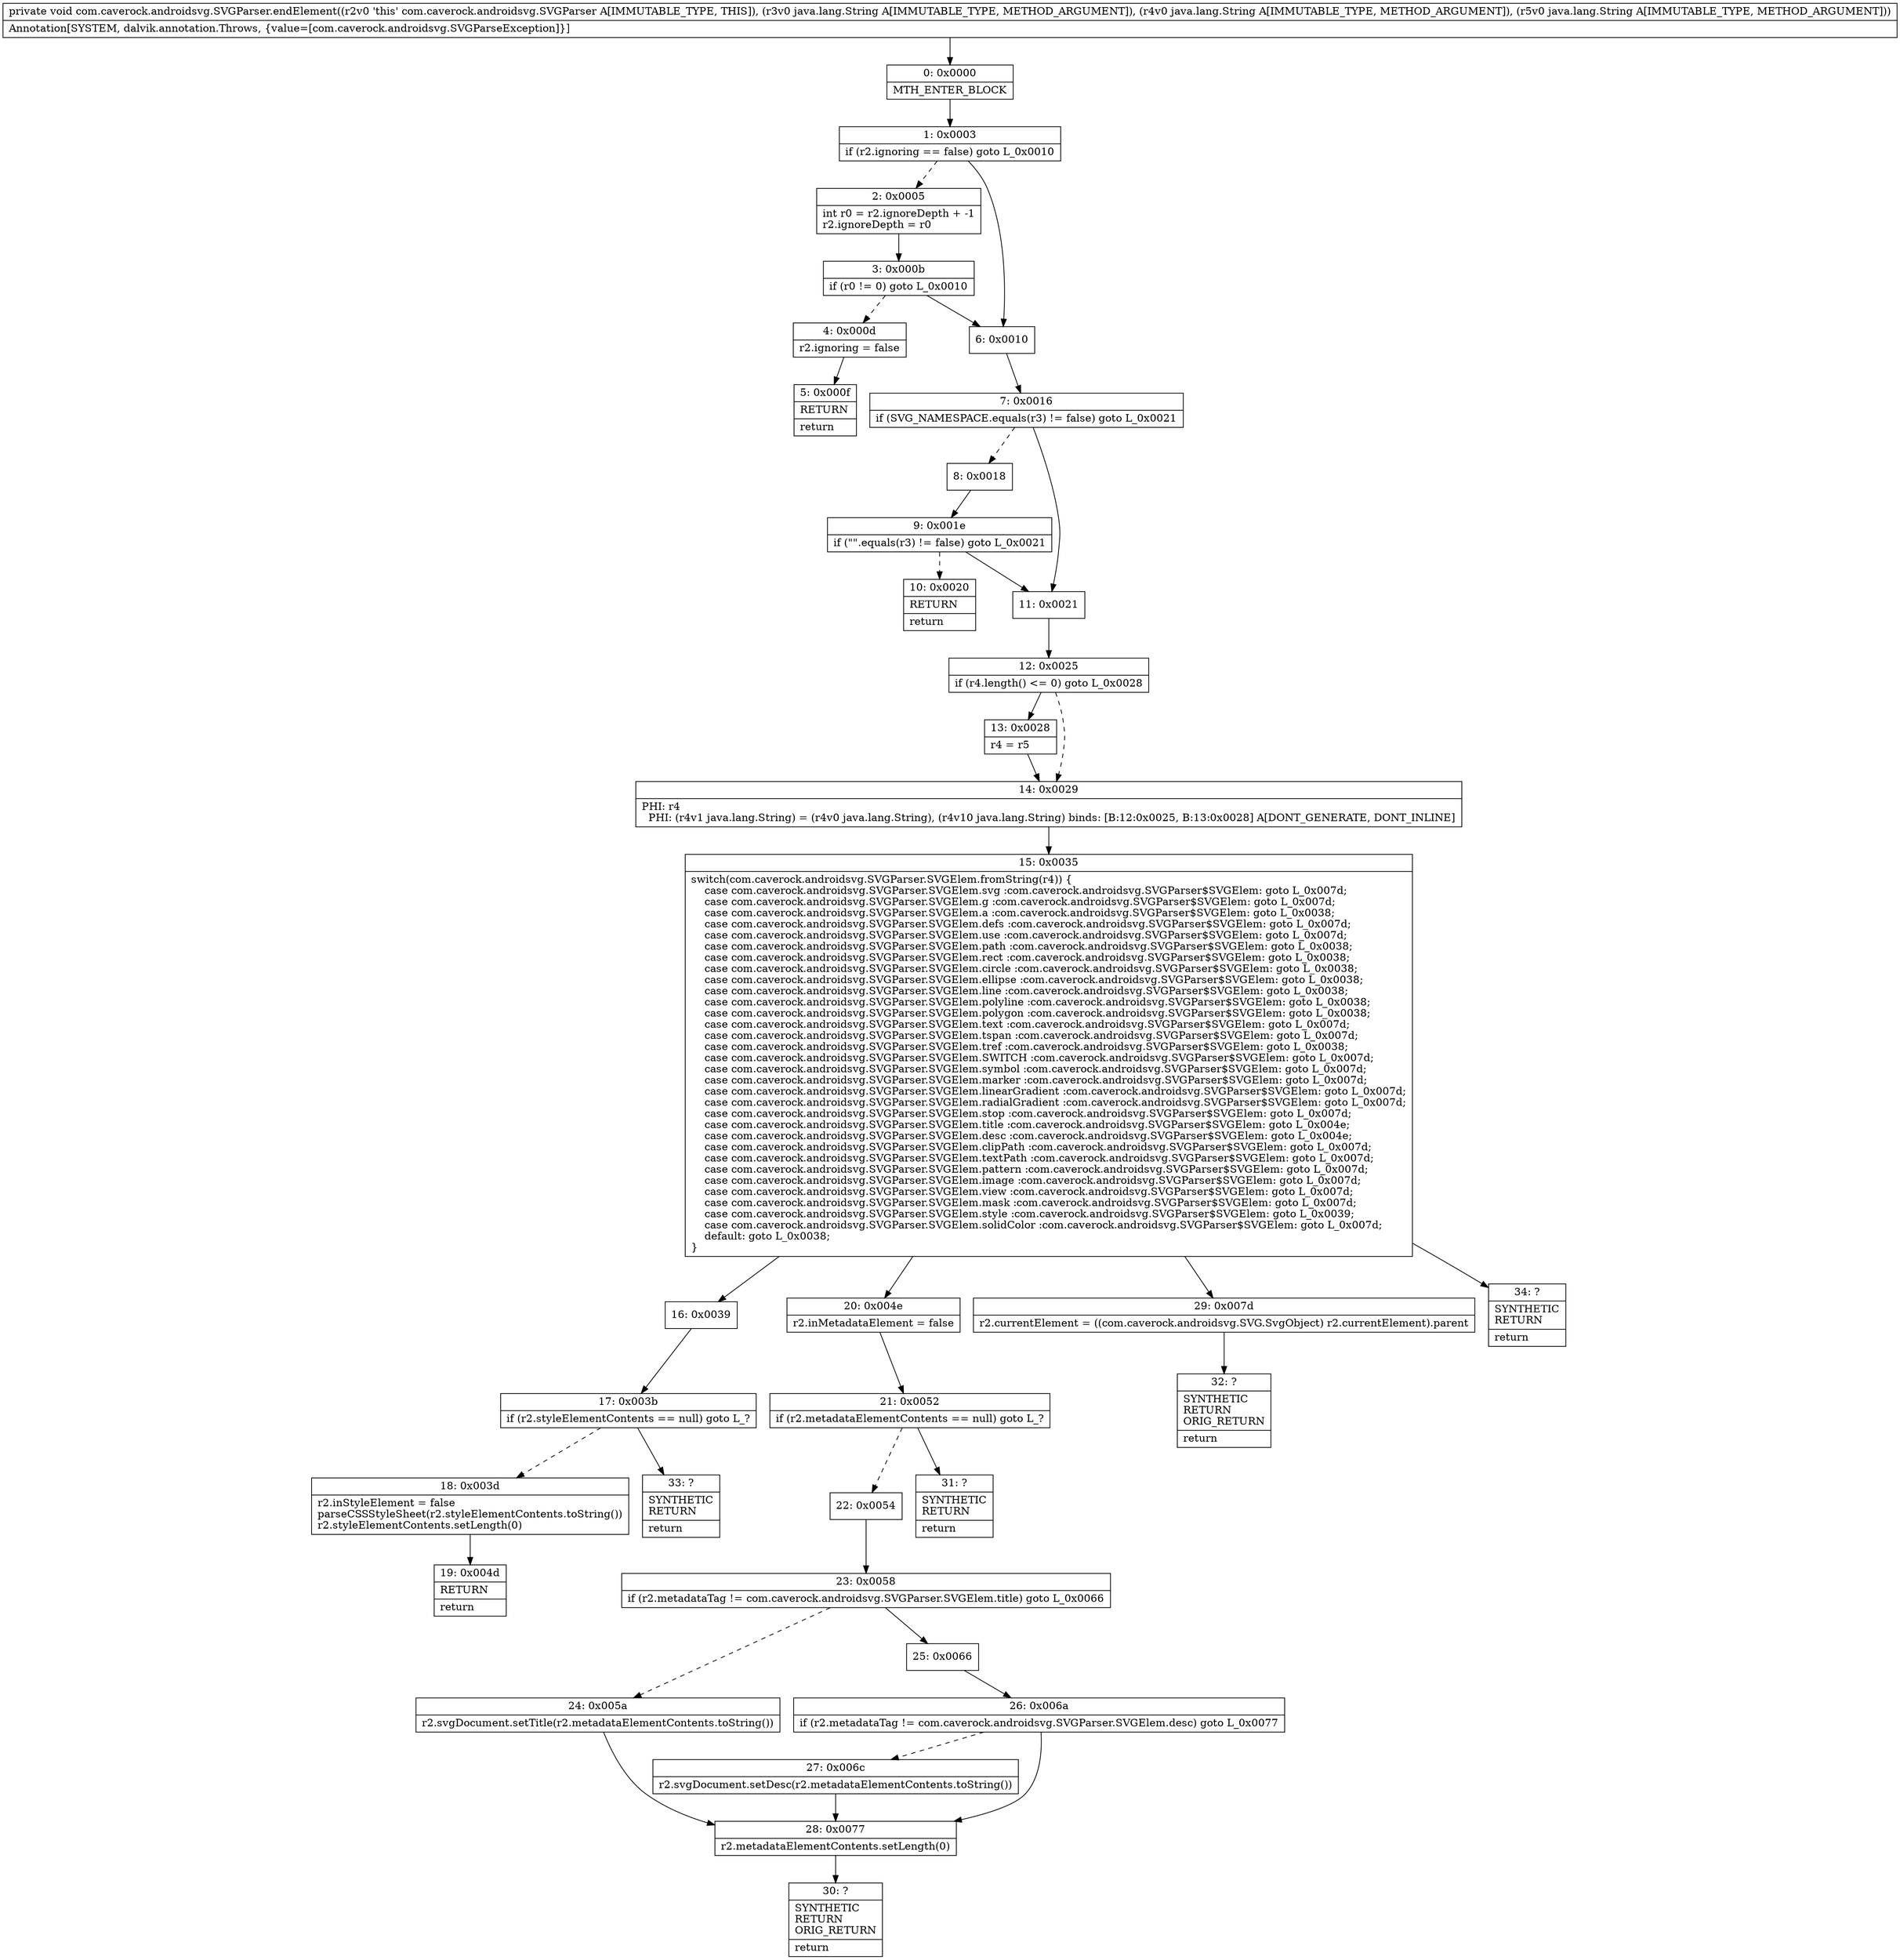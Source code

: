 digraph "CFG forcom.caverock.androidsvg.SVGParser.endElement(Ljava\/lang\/String;Ljava\/lang\/String;Ljava\/lang\/String;)V" {
Node_0 [shape=record,label="{0\:\ 0x0000|MTH_ENTER_BLOCK\l}"];
Node_1 [shape=record,label="{1\:\ 0x0003|if (r2.ignoring == false) goto L_0x0010\l}"];
Node_2 [shape=record,label="{2\:\ 0x0005|int r0 = r2.ignoreDepth + \-1\lr2.ignoreDepth = r0\l}"];
Node_3 [shape=record,label="{3\:\ 0x000b|if (r0 != 0) goto L_0x0010\l}"];
Node_4 [shape=record,label="{4\:\ 0x000d|r2.ignoring = false\l}"];
Node_5 [shape=record,label="{5\:\ 0x000f|RETURN\l|return\l}"];
Node_6 [shape=record,label="{6\:\ 0x0010}"];
Node_7 [shape=record,label="{7\:\ 0x0016|if (SVG_NAMESPACE.equals(r3) != false) goto L_0x0021\l}"];
Node_8 [shape=record,label="{8\:\ 0x0018}"];
Node_9 [shape=record,label="{9\:\ 0x001e|if (\"\".equals(r3) != false) goto L_0x0021\l}"];
Node_10 [shape=record,label="{10\:\ 0x0020|RETURN\l|return\l}"];
Node_11 [shape=record,label="{11\:\ 0x0021}"];
Node_12 [shape=record,label="{12\:\ 0x0025|if (r4.length() \<= 0) goto L_0x0028\l}"];
Node_13 [shape=record,label="{13\:\ 0x0028|r4 = r5\l}"];
Node_14 [shape=record,label="{14\:\ 0x0029|PHI: r4 \l  PHI: (r4v1 java.lang.String) = (r4v0 java.lang.String), (r4v10 java.lang.String) binds: [B:12:0x0025, B:13:0x0028] A[DONT_GENERATE, DONT_INLINE]\l}"];
Node_15 [shape=record,label="{15\:\ 0x0035|switch(com.caverock.androidsvg.SVGParser.SVGElem.fromString(r4)) \{\l    case com.caverock.androidsvg.SVGParser.SVGElem.svg :com.caverock.androidsvg.SVGParser$SVGElem: goto L_0x007d;\l    case com.caverock.androidsvg.SVGParser.SVGElem.g :com.caverock.androidsvg.SVGParser$SVGElem: goto L_0x007d;\l    case com.caverock.androidsvg.SVGParser.SVGElem.a :com.caverock.androidsvg.SVGParser$SVGElem: goto L_0x0038;\l    case com.caverock.androidsvg.SVGParser.SVGElem.defs :com.caverock.androidsvg.SVGParser$SVGElem: goto L_0x007d;\l    case com.caverock.androidsvg.SVGParser.SVGElem.use :com.caverock.androidsvg.SVGParser$SVGElem: goto L_0x007d;\l    case com.caverock.androidsvg.SVGParser.SVGElem.path :com.caverock.androidsvg.SVGParser$SVGElem: goto L_0x0038;\l    case com.caverock.androidsvg.SVGParser.SVGElem.rect :com.caverock.androidsvg.SVGParser$SVGElem: goto L_0x0038;\l    case com.caverock.androidsvg.SVGParser.SVGElem.circle :com.caverock.androidsvg.SVGParser$SVGElem: goto L_0x0038;\l    case com.caverock.androidsvg.SVGParser.SVGElem.ellipse :com.caverock.androidsvg.SVGParser$SVGElem: goto L_0x0038;\l    case com.caverock.androidsvg.SVGParser.SVGElem.line :com.caverock.androidsvg.SVGParser$SVGElem: goto L_0x0038;\l    case com.caverock.androidsvg.SVGParser.SVGElem.polyline :com.caverock.androidsvg.SVGParser$SVGElem: goto L_0x0038;\l    case com.caverock.androidsvg.SVGParser.SVGElem.polygon :com.caverock.androidsvg.SVGParser$SVGElem: goto L_0x0038;\l    case com.caverock.androidsvg.SVGParser.SVGElem.text :com.caverock.androidsvg.SVGParser$SVGElem: goto L_0x007d;\l    case com.caverock.androidsvg.SVGParser.SVGElem.tspan :com.caverock.androidsvg.SVGParser$SVGElem: goto L_0x007d;\l    case com.caverock.androidsvg.SVGParser.SVGElem.tref :com.caverock.androidsvg.SVGParser$SVGElem: goto L_0x0038;\l    case com.caverock.androidsvg.SVGParser.SVGElem.SWITCH :com.caverock.androidsvg.SVGParser$SVGElem: goto L_0x007d;\l    case com.caverock.androidsvg.SVGParser.SVGElem.symbol :com.caverock.androidsvg.SVGParser$SVGElem: goto L_0x007d;\l    case com.caverock.androidsvg.SVGParser.SVGElem.marker :com.caverock.androidsvg.SVGParser$SVGElem: goto L_0x007d;\l    case com.caverock.androidsvg.SVGParser.SVGElem.linearGradient :com.caverock.androidsvg.SVGParser$SVGElem: goto L_0x007d;\l    case com.caverock.androidsvg.SVGParser.SVGElem.radialGradient :com.caverock.androidsvg.SVGParser$SVGElem: goto L_0x007d;\l    case com.caverock.androidsvg.SVGParser.SVGElem.stop :com.caverock.androidsvg.SVGParser$SVGElem: goto L_0x007d;\l    case com.caverock.androidsvg.SVGParser.SVGElem.title :com.caverock.androidsvg.SVGParser$SVGElem: goto L_0x004e;\l    case com.caverock.androidsvg.SVGParser.SVGElem.desc :com.caverock.androidsvg.SVGParser$SVGElem: goto L_0x004e;\l    case com.caverock.androidsvg.SVGParser.SVGElem.clipPath :com.caverock.androidsvg.SVGParser$SVGElem: goto L_0x007d;\l    case com.caverock.androidsvg.SVGParser.SVGElem.textPath :com.caverock.androidsvg.SVGParser$SVGElem: goto L_0x007d;\l    case com.caverock.androidsvg.SVGParser.SVGElem.pattern :com.caverock.androidsvg.SVGParser$SVGElem: goto L_0x007d;\l    case com.caverock.androidsvg.SVGParser.SVGElem.image :com.caverock.androidsvg.SVGParser$SVGElem: goto L_0x007d;\l    case com.caverock.androidsvg.SVGParser.SVGElem.view :com.caverock.androidsvg.SVGParser$SVGElem: goto L_0x007d;\l    case com.caverock.androidsvg.SVGParser.SVGElem.mask :com.caverock.androidsvg.SVGParser$SVGElem: goto L_0x007d;\l    case com.caverock.androidsvg.SVGParser.SVGElem.style :com.caverock.androidsvg.SVGParser$SVGElem: goto L_0x0039;\l    case com.caverock.androidsvg.SVGParser.SVGElem.solidColor :com.caverock.androidsvg.SVGParser$SVGElem: goto L_0x007d;\l    default: goto L_0x0038;\l\}\l}"];
Node_16 [shape=record,label="{16\:\ 0x0039}"];
Node_17 [shape=record,label="{17\:\ 0x003b|if (r2.styleElementContents == null) goto L_?\l}"];
Node_18 [shape=record,label="{18\:\ 0x003d|r2.inStyleElement = false\lparseCSSStyleSheet(r2.styleElementContents.toString())\lr2.styleElementContents.setLength(0)\l}"];
Node_19 [shape=record,label="{19\:\ 0x004d|RETURN\l|return\l}"];
Node_20 [shape=record,label="{20\:\ 0x004e|r2.inMetadataElement = false\l}"];
Node_21 [shape=record,label="{21\:\ 0x0052|if (r2.metadataElementContents == null) goto L_?\l}"];
Node_22 [shape=record,label="{22\:\ 0x0054}"];
Node_23 [shape=record,label="{23\:\ 0x0058|if (r2.metadataTag != com.caverock.androidsvg.SVGParser.SVGElem.title) goto L_0x0066\l}"];
Node_24 [shape=record,label="{24\:\ 0x005a|r2.svgDocument.setTitle(r2.metadataElementContents.toString())\l}"];
Node_25 [shape=record,label="{25\:\ 0x0066}"];
Node_26 [shape=record,label="{26\:\ 0x006a|if (r2.metadataTag != com.caverock.androidsvg.SVGParser.SVGElem.desc) goto L_0x0077\l}"];
Node_27 [shape=record,label="{27\:\ 0x006c|r2.svgDocument.setDesc(r2.metadataElementContents.toString())\l}"];
Node_28 [shape=record,label="{28\:\ 0x0077|r2.metadataElementContents.setLength(0)\l}"];
Node_29 [shape=record,label="{29\:\ 0x007d|r2.currentElement = ((com.caverock.androidsvg.SVG.SvgObject) r2.currentElement).parent\l}"];
Node_30 [shape=record,label="{30\:\ ?|SYNTHETIC\lRETURN\lORIG_RETURN\l|return\l}"];
Node_31 [shape=record,label="{31\:\ ?|SYNTHETIC\lRETURN\l|return\l}"];
Node_32 [shape=record,label="{32\:\ ?|SYNTHETIC\lRETURN\lORIG_RETURN\l|return\l}"];
Node_33 [shape=record,label="{33\:\ ?|SYNTHETIC\lRETURN\l|return\l}"];
Node_34 [shape=record,label="{34\:\ ?|SYNTHETIC\lRETURN\l|return\l}"];
MethodNode[shape=record,label="{private void com.caverock.androidsvg.SVGParser.endElement((r2v0 'this' com.caverock.androidsvg.SVGParser A[IMMUTABLE_TYPE, THIS]), (r3v0 java.lang.String A[IMMUTABLE_TYPE, METHOD_ARGUMENT]), (r4v0 java.lang.String A[IMMUTABLE_TYPE, METHOD_ARGUMENT]), (r5v0 java.lang.String A[IMMUTABLE_TYPE, METHOD_ARGUMENT]))  | Annotation[SYSTEM, dalvik.annotation.Throws, \{value=[com.caverock.androidsvg.SVGParseException]\}]\l}"];
MethodNode -> Node_0;
Node_0 -> Node_1;
Node_1 -> Node_2[style=dashed];
Node_1 -> Node_6;
Node_2 -> Node_3;
Node_3 -> Node_4[style=dashed];
Node_3 -> Node_6;
Node_4 -> Node_5;
Node_6 -> Node_7;
Node_7 -> Node_8[style=dashed];
Node_7 -> Node_11;
Node_8 -> Node_9;
Node_9 -> Node_10[style=dashed];
Node_9 -> Node_11;
Node_11 -> Node_12;
Node_12 -> Node_13;
Node_12 -> Node_14[style=dashed];
Node_13 -> Node_14;
Node_14 -> Node_15;
Node_15 -> Node_16;
Node_15 -> Node_20;
Node_15 -> Node_29;
Node_15 -> Node_34;
Node_16 -> Node_17;
Node_17 -> Node_18[style=dashed];
Node_17 -> Node_33;
Node_18 -> Node_19;
Node_20 -> Node_21;
Node_21 -> Node_22[style=dashed];
Node_21 -> Node_31;
Node_22 -> Node_23;
Node_23 -> Node_24[style=dashed];
Node_23 -> Node_25;
Node_24 -> Node_28;
Node_25 -> Node_26;
Node_26 -> Node_27[style=dashed];
Node_26 -> Node_28;
Node_27 -> Node_28;
Node_28 -> Node_30;
Node_29 -> Node_32;
}

